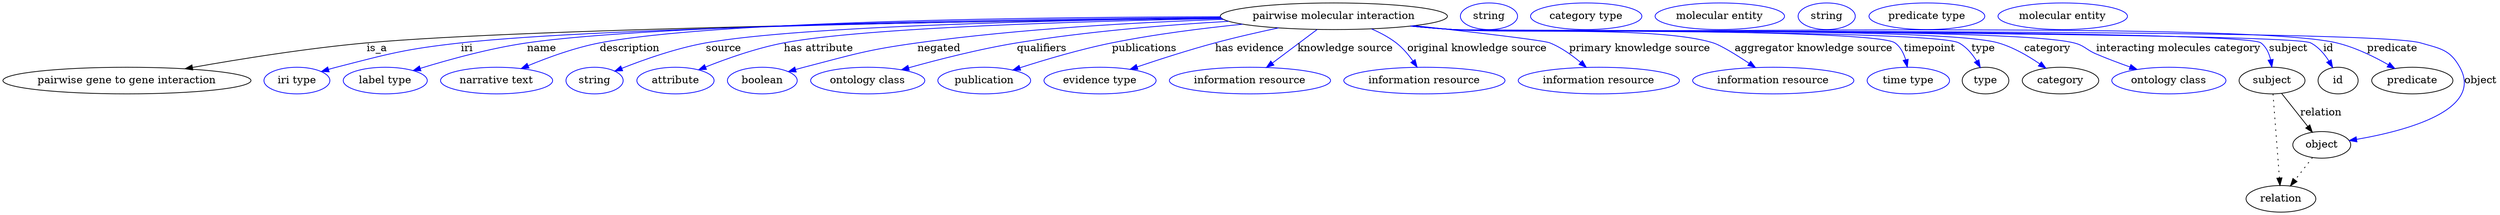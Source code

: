 digraph {
	graph [bb="0,0,3358,283"];
	node [label="\N"];
	"pairwise molecular interaction"	[height=0.5,
		label="pairwise molecular interaction",
		pos="1791,265",
		width=4.2427];
	"pairwise gene to gene interaction"	[height=0.5,
		pos="167.04,178",
		width=4.6399];
	"pairwise molecular interaction" -> "pairwise gene to gene interaction"	[label=is_a,
		lp="504.04,221.5",
		pos="e,245.34,193.97 1639.7,262.34 1346.2,258.72 708.88,248.8 490.04,229 410.24,221.78 320.21,207.31 255.51,195.79"];
	iri	[color=blue,
		height=0.5,
		label="iri type",
		pos="396.04,178",
		width=1.2277];
	"pairwise molecular interaction" -> iri	[color=blue,
		label=iri,
		lp="625.04,221.5",
		pos="e,428.94,190.21 1639.6,262.58 1368.5,259.52 810.49,250.73 617.04,229 541.42,220.5 522.72,214.99 449.04,196 445.66,195.13 442.18,\
194.17 438.69,193.16",
		style=solid];
	name	[color=blue,
		height=0.5,
		label="label type",
		pos="515.04,178",
		width=1.5707];
	"pairwise molecular interaction" -> name	[color=blue,
		label=name,
		lp="725.04,221.5",
		pos="e,552.73,191.61 1638.8,263.32 1383.6,261.46 880.44,254.57 705.04,229 655.62,221.8 600.58,206.48 562.51,194.68",
		style=solid];
	description	[color=blue,
		height=0.5,
		label="narrative text",
		pos="665.04,178",
		width=2.0943];
	"pairwise molecular interaction" -> description	[color=blue,
		label=description,
		lp="843.54,221.5",
		pos="e,697.95,194.24 1638.3,264.39 1401.8,264 958.26,259.1 803.04,229 769.95,222.59 734.22,209.45 707.4,198.26",
		style=solid];
	source	[color=blue,
		height=0.5,
		label=string,
		pos="797.04,178",
		width=1.0652];
	"pairwise molecular interaction" -> source	[color=blue,
		label=source,
		lp="970.04,221.5",
		pos="e,824.14,190.79 1639.3,262.65 1432.9,259.95 1074.7,252.03 946.04,229 906.58,221.94 863.35,206.52 833.66,194.66",
		style=solid];
	"has attribute"	[color=blue,
		height=0.5,
		label=attribute,
		pos="905.04,178",
		width=1.4443];
	"pairwise molecular interaction" -> "has attribute"	[color=blue,
		label="has attribute",
		lp="1097,221.5",
		pos="e,936.01,192.57 1640.4,261.93 1457.2,258.54 1159,249.92 1050,229 1013.6,222.01 973.91,207.83 945.28,196.35",
		style=solid];
	negated	[color=blue,
		height=0.5,
		label=boolean,
		pos="1022,178",
		width=1.2999];
	"pairwise molecular interaction" -> negated	[color=blue,
		label=negated,
		lp="1259,221.5",
		pos="e,1056.8,190.25 1642.5,260.8 1529.1,256.9 1369.1,248.23 1230,229 1161.1,219.47 1144.3,213.62 1077,196 1073.6,195.11 1070.2,194.15 \
1066.6,193.15",
		style=solid];
	qualifiers	[color=blue,
		height=0.5,
		label="ontology class",
		pos="1163,178",
		width=2.1304];
	"pairwise molecular interaction" -> qualifiers	[color=blue,
		label=qualifiers,
		lp="1397.5,221.5",
		pos="e,1208.5,192.55 1649.5,258.16 1566,253.28 1458.5,244.52 1364,229 1314.1,220.81 1258.4,206.53 1218.3,195.33",
		style=solid];
	publications	[color=blue,
		height=0.5,
		label=publication,
		pos="1320,178",
		width=1.7332];
	"pairwise molecular interaction" -> publications	[color=blue,
		label=publications,
		lp="1536,221.5",
		pos="e,1358.5,192.18 1668.1,254.26 1613.8,248.76 1549.4,240.61 1492,229 1449.6,220.41 1402.4,206.37 1368.2,195.35",
		style=solid];
	"has evidence"	[color=blue,
		height=0.5,
		label="evidence type",
		pos="1476,178",
		width=2.0943];
	"pairwise molecular interaction" -> "has evidence"	[color=blue,
		label="has evidence",
		lp="1677.5,221.5",
		pos="e,1516.5,193.24 1716.6,249.28 1689.5,243.51 1658.8,236.49 1631,229 1595.7,219.47 1556.5,206.8 1526.4,196.6",
		style=solid];
	"knowledge source"	[color=blue,
		height=0.5,
		label="information resource",
		pos="1678,178",
		width=3.015];
	"pairwise molecular interaction" -> "knowledge source"	[color=blue,
		label="knowledge source",
		lp="1806.5,221.5",
		pos="e,1700.2,195.68 1768.4,247 1751.2,234 1727.2,215.96 1708.2,201.72",
		style=solid];
	"original knowledge source"	[color=blue,
		height=0.5,
		label="information resource",
		pos="1913,178",
		width=3.015];
	"pairwise molecular interaction" -> "original knowledge source"	[color=blue,
		label="original knowledge source",
		lp="1984,221.5",
		pos="e,1903.2,196.16 1841.8,247.89 1853.4,242.89 1865.2,236.63 1875,229 1883.7,222.3 1891.4,213.16 1897.6,204.52",
		style=solid];
	"primary knowledge source"	[color=blue,
		height=0.5,
		label="information resource",
		pos="2148,178",
		width=3.015];
	"pairwise molecular interaction" -> "primary knowledge source"	[color=blue,
		label="primary knowledge source",
		lp="2203,221.5",
		pos="e,2131.2,195.85 1899.7,252.27 1978.7,243.52 2073.4,232.5 2082,229 2097.2,222.87 2111.9,212.32 2123.6,202.48",
		style=solid];
	"aggregator knowledge source"	[color=blue,
		height=0.5,
		label="information resource",
		pos="2383,178",
		width=3.015];
	"pairwise molecular interaction" -> "aggregator knowledge source"	[color=blue,
		label="aggregator knowledge source",
		lp="2437.5,221.5",
		pos="e,2359,195.72 1897.3,252.04 1915.8,250.18 1935,248.41 1953,247 2030.5,240.95 2227.9,252.12 2302,229 2312.2,225.83 2332.7,213.17 \
2350.5,201.39",
		style=solid];
	timepoint	[color=blue,
		height=0.5,
		label="time type",
		pos="2565,178",
		width=1.5346];
	"pairwise molecular interaction" -> timepoint	[color=blue,
		label=timepoint,
		lp="2594,221.5",
		pos="e,2563.7,196.31 1895.9,251.84 1914.9,249.97 1934.6,248.25 1953,247 1986,244.78 2520.3,248.39 2547,229 2554.4,223.63 2558.8,214.91 \
2561.4,206.25",
		style=solid];
	type	[height=0.5,
		pos="2669,178",
		width=0.86659];
	"pairwise molecular interaction" -> type	[color=blue,
		label=type,
		lp="2666,221.5",
		pos="e,2662,195.69 1895.5,251.83 1914.6,249.94 1934.4,248.22 1953,247 1990.7,244.53 2599.6,246.67 2633,229 2643.2,223.62 2651.2,213.93 \
2657,204.5",
		style=solid];
	category	[height=0.5,
		pos="2770,178",
		width=1.4263];
	"pairwise molecular interaction" -> category	[color=blue,
		label=category,
		lp="2752.5,221.5",
		pos="e,2750.4,194.72 1895.5,251.8 1914.6,249.92 1934.4,248.2 1953,247 2034.3,241.74 2607.8,251.57 2686,229 2706.3,223.17 2726.6,211.25 \
2742.2,200.51",
		style=solid];
	"interacting molecules category"	[color=blue,
		height=0.5,
		label="ontology class",
		pos="2916,178",
		width=2.1304];
	"pairwise molecular interaction" -> "interacting molecules category"	[color=blue,
		label="interacting molecules category",
		lp="2929,221.5",
		pos="e,2873.2,193.06 1895.1,251.79 1914.3,249.9 1934.3,248.19 1953,247 2045.7,241.15 2698,251.29 2788,229 2802.5,225.42 2804.3,219.85 \
2818,214 2832.6,207.78 2848.7,201.71 2863.6,196.42",
		style=solid];
	subject	[height=0.5,
		pos="3055,178",
		width=1.2277];
	"pairwise molecular interaction" -> subject	[color=blue,
		label=subject,
		lp="3077,221.5",
		pos="e,3054.8,196.27 1894.6,251.76 1914,249.86 1934.1,248.15 1953,247 1983.2,245.17 3016,247.23 3040,229 3047.2,223.57 3051.1,214.85 \
3053.1,206.19",
		style=solid];
	id	[height=0.5,
		pos="3144,178",
		width=0.75];
	"pairwise molecular interaction" -> id	[color=blue,
		label=id,
		lp="3131,221.5",
		pos="e,3136.7,195.75 1894.6,251.74 1914,249.84 1934.1,248.14 1953,247 1985,245.08 3078.5,243.65 3107,229 3117.4,223.69 3125.6,214.01 \
3131.6,204.57",
		style=solid];
	predicate	[height=0.5,
		pos="3244,178",
		width=1.5165];
	"pairwise molecular interaction" -> predicate	[color=blue,
		label=predicate,
		lp="3217,221.5",
		pos="e,3220.4,194.31 1894.6,251.74 1914,249.84 1934.1,248.13 1953,247 2084.9,239.1 3013.6,259.82 3142,229 3166.7,223.08 3192.3,210.49 \
3211.7,199.42",
		style=solid];
	object	[height=0.5,
		pos="3122,91",
		width=1.0832];
	"pairwise molecular interaction" -> object	[color=blue,
		label=object,
		lp="3336,178",
		pos="e,3159.1,96.84 1894.6,251.72 1914,249.82 1934.1,248.12 1953,247 2025.2,242.72 3185.6,249.36 3255,229 3281.7,221.19 3294.6,220.26 \
3308,196 3340.5,137.51 3234.3,109.76 3169.1,98.507",
		style=solid];
	association_type	[color=blue,
		height=0.5,
		label=string,
		pos="2000,265",
		width=1.0652];
	association_category	[color=blue,
		height=0.5,
		label="category type",
		pos="2131,265",
		width=2.0762];
	subject -> object	[label=relation,
		lp="3121,134.5",
		pos="e,3109.4,108.05 3068,160.61 3077.9,147.95 3091.9,130.24 3103.1,115.98"];
	relation	[height=0.5,
		pos="3067,18",
		width=1.2999];
	subject -> relation	[pos="e,3065.7,36.188 3056.3,159.79 3058.4,132.48 3062.5,78.994 3065,46.38",
		style=dotted];
	"pairwise molecular interaction_subject"	[color=blue,
		height=0.5,
		label="molecular entity",
		pos="2311,265",
		width=2.4192];
	"pairwise molecular interaction_id"	[color=blue,
		height=0.5,
		label=string,
		pos="2454,265",
		width=1.0652];
	"pairwise molecular interaction_predicate"	[color=blue,
		height=0.5,
		label="predicate type",
		pos="2588,265",
		width=2.1665];
	object -> relation	[pos="e,3079.8,35.54 3109.6,73.889 3102.6,64.939 3093.9,53.617 3086.1,43.584",
		style=dotted];
	"pairwise molecular interaction_object"	[color=blue,
		height=0.5,
		label="molecular entity",
		pos="2771,265",
		width=2.4192];
}
